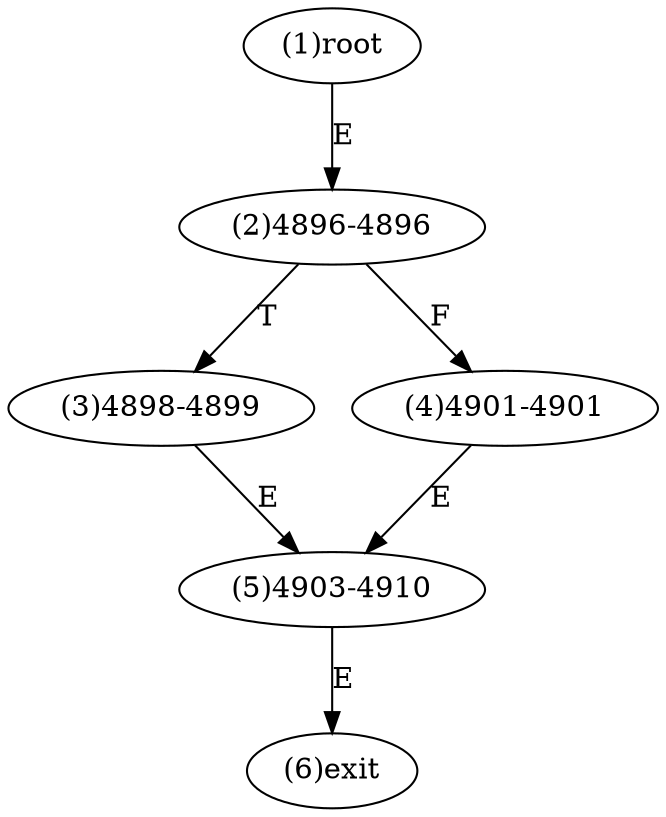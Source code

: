 digraph "" { 
1[ label="(1)root"];
2[ label="(2)4896-4896"];
3[ label="(3)4898-4899"];
4[ label="(4)4901-4901"];
5[ label="(5)4903-4910"];
6[ label="(6)exit"];
1->2[ label="E"];
2->4[ label="F"];
2->3[ label="T"];
3->5[ label="E"];
4->5[ label="E"];
5->6[ label="E"];
}
